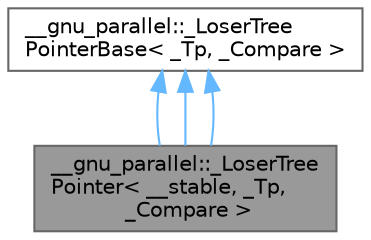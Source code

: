 digraph "__gnu_parallel::_LoserTreePointer&lt; __stable, _Tp, _Compare &gt;"
{
 // LATEX_PDF_SIZE
  bgcolor="transparent";
  edge [fontname=Helvetica,fontsize=10,labelfontname=Helvetica,labelfontsize=10];
  node [fontname=Helvetica,fontsize=10,shape=box,height=0.2,width=0.4];
  Node1 [id="Node000001",label="__gnu_parallel::_LoserTree\lPointer\< __stable, _Tp,\l _Compare \>",height=0.2,width=0.4,color="gray40", fillcolor="grey60", style="filled", fontcolor="black",tooltip="Stable _LoserTree implementation."];
  Node2 -> Node1 [id="edge1_Node000001_Node000002",dir="back",color="steelblue1",style="solid",tooltip=" "];
  Node2 [id="Node000002",label="__gnu_parallel::_LoserTree\lPointerBase\< _Tp, _Compare \>",height=0.2,width=0.4,color="gray40", fillcolor="white", style="filled",URL="$class____gnu__parallel_1_1___loser_tree_pointer_base.html",tooltip="Base class of _Loser Tree implementation using pointers."];
  Node2 -> Node1 [id="edge2_Node000001_Node000002",dir="back",color="steelblue1",style="solid",tooltip=" "];
  Node2 -> Node1 [id="edge3_Node000001_Node000002",dir="back",color="steelblue1",style="solid",tooltip=" "];
}
